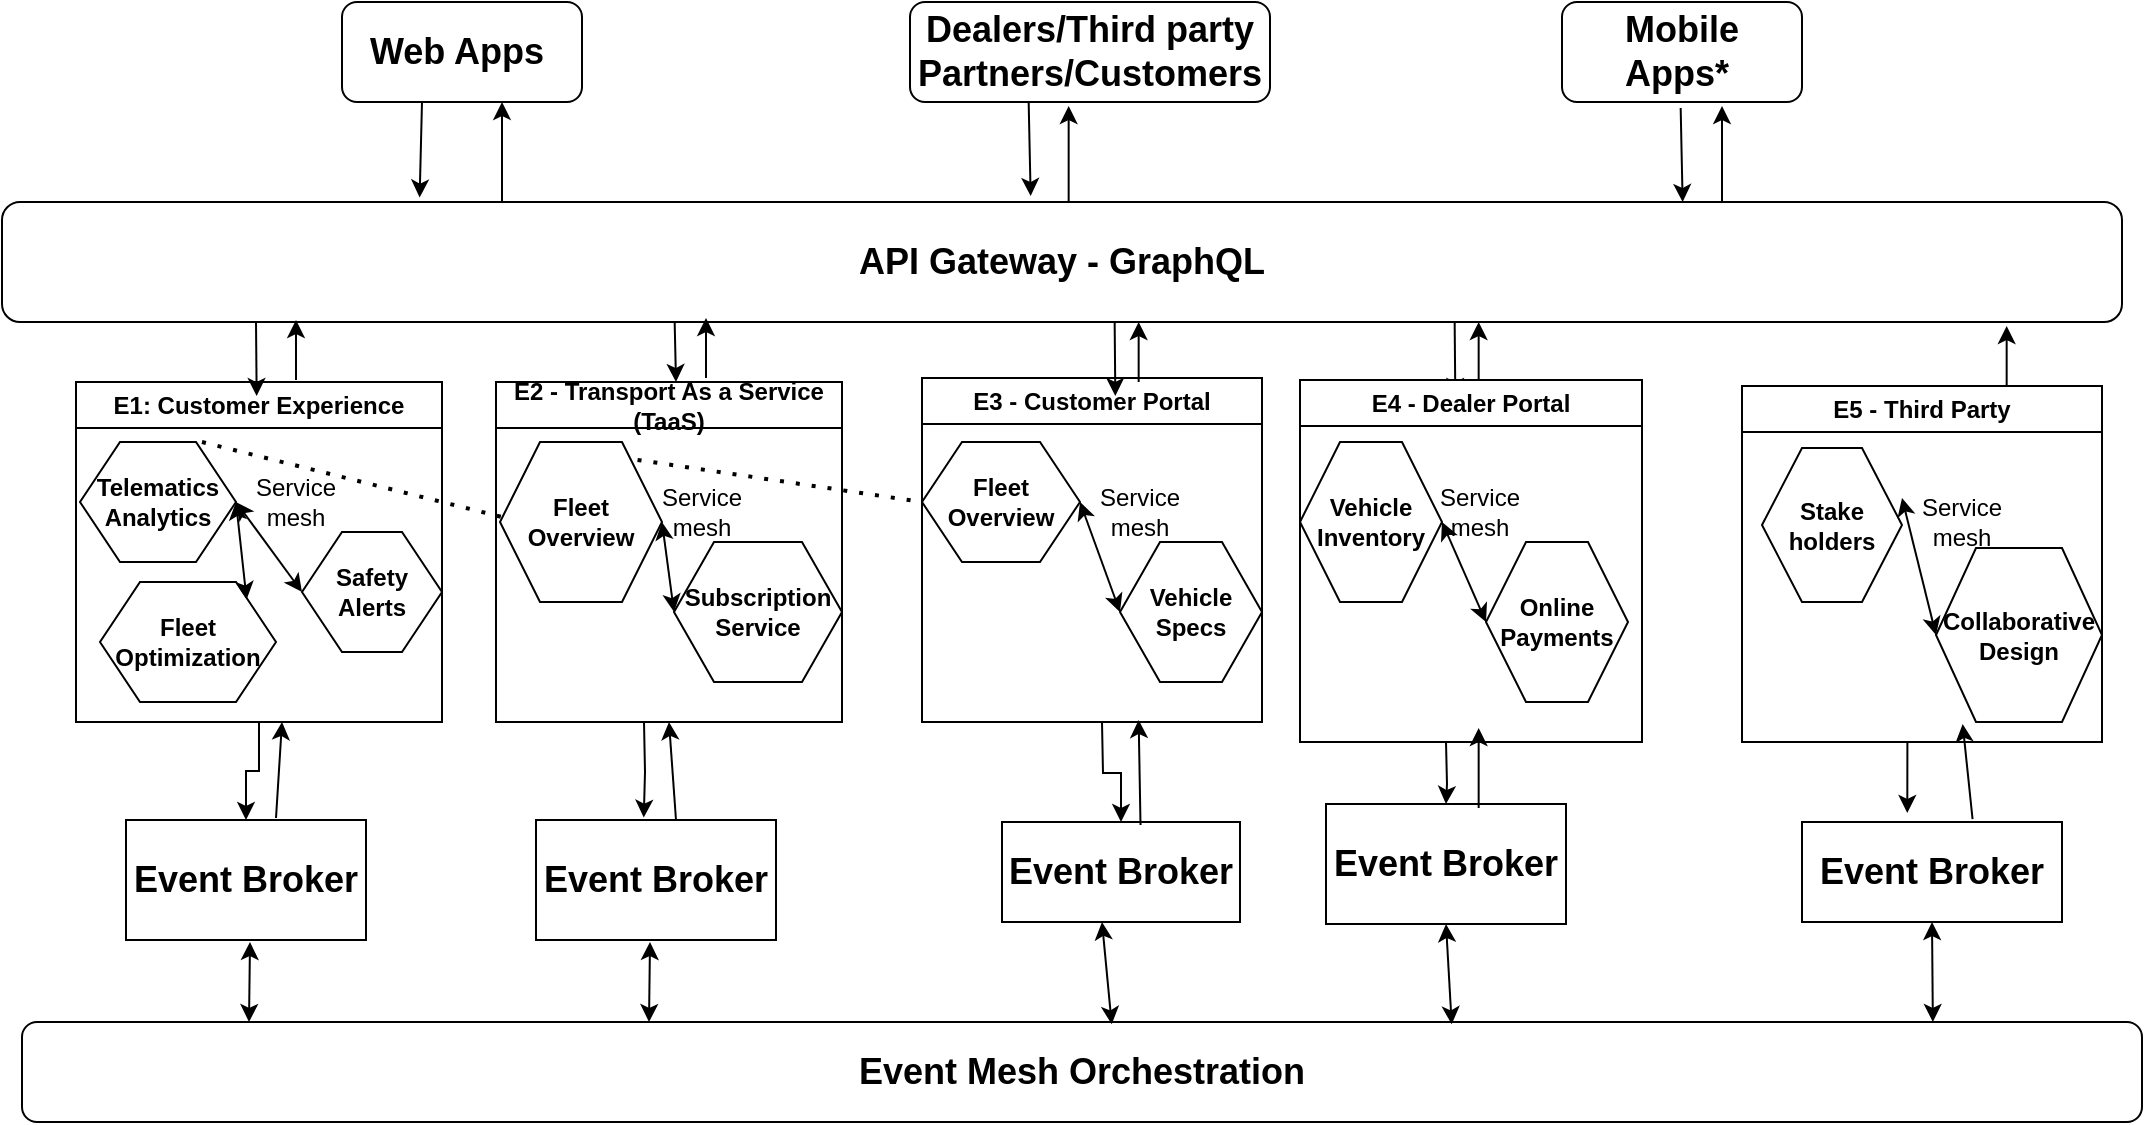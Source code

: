 <mxfile version="22.1.19" type="github">
  <diagram name="Page-1" id="1HI9dfpJcafJoC80jGmo">
    <mxGraphModel dx="2034" dy="567" grid="1" gridSize="10" guides="1" tooltips="1" connect="1" arrows="1" fold="1" page="1" pageScale="1" pageWidth="850" pageHeight="1100" math="0" shadow="0">
      <root>
        <mxCell id="0" />
        <mxCell id="1" parent="0" />
        <mxCell id="b9gszXVMno1NXKM0P90B-1" value="&lt;b&gt;&lt;font style=&quot;font-size: 18px;&quot;&gt;API Gateway - GraphQL&lt;/font&gt;&lt;/b&gt;" style="rounded=1;whiteSpace=wrap;html=1;" parent="1" vertex="1">
          <mxGeometry x="-30" y="170" width="1060" height="60" as="geometry" />
        </mxCell>
        <mxCell id="b9gszXVMno1NXKM0P90B-2" value="&lt;b&gt;&lt;font style=&quot;font-size: 18px;&quot;&gt;Web Apps&amp;nbsp;&lt;/font&gt;&lt;/b&gt;" style="rounded=1;whiteSpace=wrap;html=1;" parent="1" vertex="1">
          <mxGeometry x="140" y="70" width="120" height="50" as="geometry" />
        </mxCell>
        <mxCell id="b9gszXVMno1NXKM0P90B-3" value="&lt;font style=&quot;font-size: 18px;&quot;&gt;&lt;b&gt;Dealers/Third party Partners/Customers&lt;/b&gt;&lt;/font&gt;" style="rounded=1;whiteSpace=wrap;html=1;" parent="1" vertex="1">
          <mxGeometry x="424" y="70" width="180" height="50" as="geometry" />
        </mxCell>
        <mxCell id="b9gszXVMno1NXKM0P90B-4" value="&lt;b&gt;&lt;font style=&quot;font-size: 18px;&quot;&gt;Mobile Apps*&amp;nbsp;&lt;/font&gt;&lt;/b&gt;" style="rounded=1;whiteSpace=wrap;html=1;" parent="1" vertex="1">
          <mxGeometry x="750" y="70" width="120" height="50" as="geometry" />
        </mxCell>
        <mxCell id="b9gszXVMno1NXKM0P90B-5" value="" style="edgeStyle=orthogonalEdgeStyle;rounded=0;orthogonalLoop=1;jettySize=auto;html=1;" parent="1" source="b9gszXVMno1NXKM0P90B-6" target="b9gszXVMno1NXKM0P90B-16" edge="1">
          <mxGeometry relative="1" as="geometry" />
        </mxCell>
        <mxCell id="b9gszXVMno1NXKM0P90B-6" value="E1: Customer Experience" style="swimlane;whiteSpace=wrap;html=1;" parent="1" vertex="1">
          <mxGeometry x="7" y="260" width="183" height="170" as="geometry" />
        </mxCell>
        <mxCell id="b9gszXVMno1NXKM0P90B-7" value="&lt;b&gt;Telematics Analytics&lt;/b&gt;" style="shape=hexagon;perimeter=hexagonPerimeter2;whiteSpace=wrap;html=1;fixedSize=1;" parent="b9gszXVMno1NXKM0P90B-6" vertex="1">
          <mxGeometry x="2" y="30" width="78" height="60" as="geometry" />
        </mxCell>
        <mxCell id="b9gszXVMno1NXKM0P90B-8" value="&lt;b&gt;Safety Alerts&lt;/b&gt;" style="shape=hexagon;perimeter=hexagonPerimeter2;whiteSpace=wrap;html=1;fixedSize=1;" parent="b9gszXVMno1NXKM0P90B-6" vertex="1">
          <mxGeometry x="113" y="75" width="70" height="60" as="geometry" />
        </mxCell>
        <mxCell id="b9gszXVMno1NXKM0P90B-9" value="" style="endArrow=classic;startArrow=classic;html=1;rounded=0;exitX=1;exitY=0.5;exitDx=0;exitDy=0;entryX=0;entryY=0.5;entryDx=0;entryDy=0;" parent="b9gszXVMno1NXKM0P90B-6" source="b9gszXVMno1NXKM0P90B-7" target="b9gszXVMno1NXKM0P90B-8" edge="1">
          <mxGeometry width="50" height="50" relative="1" as="geometry">
            <mxPoint x="70" y="50" as="sourcePoint" />
            <mxPoint x="80" y="90" as="targetPoint" />
          </mxGeometry>
        </mxCell>
        <mxCell id="b9gszXVMno1NXKM0P90B-10" value="Service mesh" style="text;html=1;strokeColor=none;fillColor=none;align=center;verticalAlign=middle;whiteSpace=wrap;rounded=0;" parent="b9gszXVMno1NXKM0P90B-6" vertex="1">
          <mxGeometry x="80" y="45" width="60" height="30" as="geometry" />
        </mxCell>
        <mxCell id="gPe0-I8KuVqpto5hZWO--2" value="&lt;b&gt;Fleet Optimization&lt;/b&gt;" style="shape=hexagon;perimeter=hexagonPerimeter2;whiteSpace=wrap;html=1;fixedSize=1;" vertex="1" parent="b9gszXVMno1NXKM0P90B-6">
          <mxGeometry x="12" y="100" width="88" height="60" as="geometry" />
        </mxCell>
        <mxCell id="gPe0-I8KuVqpto5hZWO--3" value="" style="endArrow=classic;startArrow=classic;html=1;rounded=0;exitX=0;exitY=0.5;exitDx=0;exitDy=0;entryX=0.833;entryY=0.145;entryDx=0;entryDy=0;entryPerimeter=0;" edge="1" parent="b9gszXVMno1NXKM0P90B-6" source="b9gszXVMno1NXKM0P90B-10" target="gPe0-I8KuVqpto5hZWO--2">
          <mxGeometry width="50" height="50" relative="1" as="geometry">
            <mxPoint x="90" y="70" as="sourcePoint" />
            <mxPoint x="100" y="110" as="targetPoint" />
          </mxGeometry>
        </mxCell>
        <mxCell id="gPe0-I8KuVqpto5hZWO--10" value="" style="endArrow=none;dashed=1;html=1;dashPattern=1 3;strokeWidth=2;rounded=0;entryX=0.136;entryY=0.5;entryDx=0;entryDy=0;exitX=0.849;exitY=0.112;exitDx=0;exitDy=0;exitPerimeter=0;entryPerimeter=0;" edge="1" parent="b9gszXVMno1NXKM0P90B-6" target="b9gszXVMno1NXKM0P90B-28">
          <mxGeometry width="50" height="50" relative="1" as="geometry">
            <mxPoint x="63" y="30" as="sourcePoint" />
            <mxPoint x="205" y="51" as="targetPoint" />
          </mxGeometry>
        </mxCell>
        <mxCell id="b9gszXVMno1NXKM0P90B-11" value="" style="edgeStyle=orthogonalEdgeStyle;rounded=0;orthogonalLoop=1;jettySize=auto;html=1;entryX=0.449;entryY=-0.02;entryDx=0;entryDy=0;entryPerimeter=0;" parent="1" edge="1" target="b9gszXVMno1NXKM0P90B-17">
          <mxGeometry relative="1" as="geometry">
            <mxPoint x="291" y="430" as="sourcePoint" />
            <mxPoint x="290.9" y="484" as="targetPoint" />
          </mxGeometry>
        </mxCell>
        <mxCell id="b9gszXVMno1NXKM0P90B-12" value="E2 - Transport As a Service (TaaS)" style="swimlane;whiteSpace=wrap;html=1;" parent="1" vertex="1">
          <mxGeometry x="217" y="260" width="173" height="170" as="geometry" />
        </mxCell>
        <mxCell id="b9gszXVMno1NXKM0P90B-29" value="&lt;b&gt;Subscription Service&lt;/b&gt;" style="shape=hexagon;perimeter=hexagonPerimeter2;whiteSpace=wrap;html=1;fixedSize=1;" parent="b9gszXVMno1NXKM0P90B-12" vertex="1">
          <mxGeometry x="89" y="80" width="84" height="70" as="geometry" />
        </mxCell>
        <mxCell id="b9gszXVMno1NXKM0P90B-31" value="Service mesh" style="text;html=1;strokeColor=none;fillColor=none;align=center;verticalAlign=middle;whiteSpace=wrap;rounded=0;" parent="b9gszXVMno1NXKM0P90B-12" vertex="1">
          <mxGeometry x="73" y="50" width="60" height="30" as="geometry" />
        </mxCell>
        <mxCell id="b9gszXVMno1NXKM0P90B-13" value="" style="edgeStyle=orthogonalEdgeStyle;rounded=0;orthogonalLoop=1;jettySize=auto;html=1;" parent="1" target="b9gszXVMno1NXKM0P90B-18" edge="1">
          <mxGeometry relative="1" as="geometry">
            <mxPoint x="520" y="430" as="sourcePoint" />
          </mxGeometry>
        </mxCell>
        <mxCell id="b9gszXVMno1NXKM0P90B-14" value="E3 - Customer Portal" style="swimlane;whiteSpace=wrap;html=1;" parent="1" vertex="1">
          <mxGeometry x="430" y="258" width="170" height="172" as="geometry" />
        </mxCell>
        <mxCell id="b9gszXVMno1NXKM0P90B-15" value="&lt;b&gt;&lt;font style=&quot;font-size: 18px;&quot;&gt;Event Mesh Orchestration&lt;/font&gt;&lt;/b&gt;" style="rounded=1;whiteSpace=wrap;html=1;" parent="1" vertex="1">
          <mxGeometry x="-20" y="580" width="1060" height="50" as="geometry" />
        </mxCell>
        <mxCell id="b9gszXVMno1NXKM0P90B-16" value="&lt;b&gt;&lt;font style=&quot;font-size: 18px;&quot;&gt;Event Broker&lt;/font&gt;&lt;/b&gt;" style="rounded=0;whiteSpace=wrap;html=1;" parent="1" vertex="1">
          <mxGeometry x="32" y="479" width="120" height="60" as="geometry" />
        </mxCell>
        <mxCell id="b9gszXVMno1NXKM0P90B-17" value="&lt;b&gt;&lt;font style=&quot;font-size: 18px;&quot;&gt;Event Broker&lt;/font&gt;&lt;/b&gt;" style="rounded=0;whiteSpace=wrap;html=1;" parent="1" vertex="1">
          <mxGeometry x="237" y="479" width="120" height="60" as="geometry" />
        </mxCell>
        <mxCell id="b9gszXVMno1NXKM0P90B-18" value="&lt;b&gt;&lt;font style=&quot;font-size: 18px;&quot;&gt;Event Broker&lt;/font&gt;&lt;/b&gt;" style="rounded=0;whiteSpace=wrap;html=1;" parent="1" vertex="1">
          <mxGeometry x="470" y="480" width="119" height="50" as="geometry" />
        </mxCell>
        <mxCell id="b9gszXVMno1NXKM0P90B-19" value="" style="endArrow=classic;html=1;rounded=0;entryX=0.197;entryY=-0.037;entryDx=0;entryDy=0;entryPerimeter=0;" parent="1" target="b9gszXVMno1NXKM0P90B-1" edge="1">
          <mxGeometry width="50" height="50" relative="1" as="geometry">
            <mxPoint x="180" y="120" as="sourcePoint" />
            <mxPoint x="170" y="180.78" as="targetPoint" />
          </mxGeometry>
        </mxCell>
        <mxCell id="b9gszXVMno1NXKM0P90B-20" value="" style="endArrow=classic;html=1;rounded=0;exitX=0.5;exitY=1;exitDx=0;exitDy=0;entryX=0.138;entryY=-0.043;entryDx=0;entryDy=0;entryPerimeter=0;" parent="1" edge="1">
          <mxGeometry width="50" height="50" relative="1" as="geometry">
            <mxPoint x="483.33" y="120" as="sourcePoint" />
            <mxPoint x="484.33" y="167" as="targetPoint" />
          </mxGeometry>
        </mxCell>
        <mxCell id="b9gszXVMno1NXKM0P90B-21" value="" style="endArrow=classic;html=1;rounded=0;exitX=0.5;exitY=1;exitDx=0;exitDy=0;entryX=0.138;entryY=-0.043;entryDx=0;entryDy=0;entryPerimeter=0;" parent="1" edge="1">
          <mxGeometry width="50" height="50" relative="1" as="geometry">
            <mxPoint x="809.33" y="123" as="sourcePoint" />
            <mxPoint x="810.33" y="170" as="targetPoint" />
          </mxGeometry>
        </mxCell>
        <mxCell id="b9gszXVMno1NXKM0P90B-22" value="" style="endArrow=classic;html=1;rounded=0;entryX=0.138;entryY=-0.043;entryDx=0;entryDy=0;entryPerimeter=0;" parent="1" edge="1">
          <mxGeometry width="50" height="50" relative="1" as="geometry">
            <mxPoint x="97" y="230" as="sourcePoint" />
            <mxPoint x="97.33" y="267" as="targetPoint" />
          </mxGeometry>
        </mxCell>
        <mxCell id="b9gszXVMno1NXKM0P90B-23" value="" style="endArrow=classic;html=1;rounded=0;" parent="1" edge="1">
          <mxGeometry width="50" height="50" relative="1" as="geometry">
            <mxPoint x="306.33" y="230" as="sourcePoint" />
            <mxPoint x="307" y="260" as="targetPoint" />
          </mxGeometry>
        </mxCell>
        <mxCell id="b9gszXVMno1NXKM0P90B-24" value="" style="endArrow=classic;html=1;rounded=0;entryX=0.138;entryY=-0.043;entryDx=0;entryDy=0;entryPerimeter=0;" parent="1" edge="1">
          <mxGeometry width="50" height="50" relative="1" as="geometry">
            <mxPoint x="526.33" y="230" as="sourcePoint" />
            <mxPoint x="526.66" y="267" as="targetPoint" />
          </mxGeometry>
        </mxCell>
        <mxCell id="b9gszXVMno1NXKM0P90B-25" value="" style="endArrow=classic;html=1;rounded=0;entryX=0.178;entryY=-0.016;entryDx=0;entryDy=0;entryPerimeter=0;" parent="1" edge="1">
          <mxGeometry width="50" height="50" relative="1" as="geometry">
            <mxPoint x="220" y="170" as="sourcePoint" />
            <mxPoint x="220" y="120" as="targetPoint" />
          </mxGeometry>
        </mxCell>
        <mxCell id="b9gszXVMno1NXKM0P90B-26" value="" style="endArrow=classic;html=1;rounded=0;entryX=0.178;entryY=-0.016;entryDx=0;entryDy=0;entryPerimeter=0;exitX=0.17;exitY=-0.03;exitDx=0;exitDy=0;exitPerimeter=0;" parent="1" edge="1">
          <mxGeometry width="50" height="50" relative="1" as="geometry">
            <mxPoint x="503.33" y="170" as="sourcePoint" />
            <mxPoint x="503.33" y="122" as="targetPoint" />
          </mxGeometry>
        </mxCell>
        <mxCell id="b9gszXVMno1NXKM0P90B-27" value="" style="endArrow=classic;html=1;rounded=0;entryX=0.178;entryY=-0.016;entryDx=0;entryDy=0;entryPerimeter=0;exitX=0.17;exitY=-0.03;exitDx=0;exitDy=0;exitPerimeter=0;" parent="1" edge="1">
          <mxGeometry width="50" height="50" relative="1" as="geometry">
            <mxPoint x="830" y="170" as="sourcePoint" />
            <mxPoint x="830" y="122" as="targetPoint" />
          </mxGeometry>
        </mxCell>
        <mxCell id="b9gszXVMno1NXKM0P90B-28" value="&lt;b&gt;Fleet Overview&lt;/b&gt;" style="shape=hexagon;perimeter=hexagonPerimeter2;whiteSpace=wrap;html=1;fixedSize=1;" parent="1" vertex="1">
          <mxGeometry x="219" y="290" width="81" height="80" as="geometry" />
        </mxCell>
        <mxCell id="b9gszXVMno1NXKM0P90B-30" value="" style="endArrow=classic;startArrow=classic;html=1;rounded=0;exitX=1;exitY=0.5;exitDx=0;exitDy=0;entryX=0;entryY=0.5;entryDx=0;entryDy=0;" parent="1" source="b9gszXVMno1NXKM0P90B-28" target="b9gszXVMno1NXKM0P90B-29" edge="1">
          <mxGeometry width="50" height="50" relative="1" as="geometry">
            <mxPoint x="286" y="310" as="sourcePoint" />
            <mxPoint x="296" y="350" as="targetPoint" />
          </mxGeometry>
        </mxCell>
        <mxCell id="b9gszXVMno1NXKM0P90B-32" value="&lt;b&gt;Fleet Overview&lt;/b&gt;" style="shape=hexagon;perimeter=hexagonPerimeter2;whiteSpace=wrap;html=1;fixedSize=1;" parent="1" vertex="1">
          <mxGeometry x="430" y="290" width="79" height="60" as="geometry" />
        </mxCell>
        <mxCell id="b9gszXVMno1NXKM0P90B-33" value="&lt;b&gt;Vehicle Specs&lt;/b&gt;" style="shape=hexagon;perimeter=hexagonPerimeter2;whiteSpace=wrap;html=1;fixedSize=1;" parent="1" vertex="1">
          <mxGeometry x="529" y="340" width="71" height="70" as="geometry" />
        </mxCell>
        <mxCell id="b9gszXVMno1NXKM0P90B-34" value="" style="endArrow=classic;startArrow=classic;html=1;rounded=0;exitX=1;exitY=0.5;exitDx=0;exitDy=0;entryX=0;entryY=0.5;entryDx=0;entryDy=0;" parent="1" source="b9gszXVMno1NXKM0P90B-32" target="b9gszXVMno1NXKM0P90B-33" edge="1">
          <mxGeometry width="50" height="50" relative="1" as="geometry">
            <mxPoint x="519" y="310" as="sourcePoint" />
            <mxPoint x="529" y="350" as="targetPoint" />
          </mxGeometry>
        </mxCell>
        <mxCell id="b9gszXVMno1NXKM0P90B-35" value="Service mesh" style="text;html=1;strokeColor=none;fillColor=none;align=center;verticalAlign=middle;whiteSpace=wrap;rounded=0;" parent="1" vertex="1">
          <mxGeometry x="509" y="310" width="60" height="30" as="geometry" />
        </mxCell>
        <mxCell id="b9gszXVMno1NXKM0P90B-36" value="" style="endArrow=classic;startArrow=classic;html=1;rounded=0;exitX=0.803;exitY=0.019;exitDx=0;exitDy=0;exitPerimeter=0;" parent="1" edge="1">
          <mxGeometry width="50" height="50" relative="1" as="geometry">
            <mxPoint x="524.86" y="581.14" as="sourcePoint" />
            <mxPoint x="520" y="530" as="targetPoint" />
          </mxGeometry>
        </mxCell>
        <mxCell id="b9gszXVMno1NXKM0P90B-37" value="" style="endArrow=classic;startArrow=classic;html=1;rounded=0;exitX=0.803;exitY=0.019;exitDx=0;exitDy=0;exitPerimeter=0;" parent="1" edge="1">
          <mxGeometry width="50" height="50" relative="1" as="geometry">
            <mxPoint x="293.5" y="580" as="sourcePoint" />
            <mxPoint x="294" y="540" as="targetPoint" />
          </mxGeometry>
        </mxCell>
        <mxCell id="b9gszXVMno1NXKM0P90B-38" value="" style="endArrow=classic;startArrow=classic;html=1;rounded=0;exitX=0.803;exitY=0.019;exitDx=0;exitDy=0;exitPerimeter=0;" parent="1" edge="1">
          <mxGeometry width="50" height="50" relative="1" as="geometry">
            <mxPoint x="93.5" y="580" as="sourcePoint" />
            <mxPoint x="94" y="540" as="targetPoint" />
          </mxGeometry>
        </mxCell>
        <mxCell id="b9gszXVMno1NXKM0P90B-39" value="" style="endArrow=classic;html=1;rounded=0;entryX=0.178;entryY=-0.016;entryDx=0;entryDy=0;entryPerimeter=0;" parent="1" edge="1">
          <mxGeometry width="50" height="50" relative="1" as="geometry">
            <mxPoint x="117" y="259" as="sourcePoint" />
            <mxPoint x="117" y="229" as="targetPoint" />
          </mxGeometry>
        </mxCell>
        <mxCell id="b9gszXVMno1NXKM0P90B-40" value="" style="endArrow=classic;html=1;rounded=0;entryX=0.178;entryY=-0.016;entryDx=0;entryDy=0;entryPerimeter=0;" parent="1" edge="1">
          <mxGeometry width="50" height="50" relative="1" as="geometry">
            <mxPoint x="322" y="258" as="sourcePoint" />
            <mxPoint x="322" y="228" as="targetPoint" />
          </mxGeometry>
        </mxCell>
        <mxCell id="b9gszXVMno1NXKM0P90B-41" value="" style="endArrow=classic;html=1;rounded=0;entryX=0.178;entryY=-0.016;entryDx=0;entryDy=0;entryPerimeter=0;" parent="1" edge="1">
          <mxGeometry width="50" height="50" relative="1" as="geometry">
            <mxPoint x="538.33" y="260" as="sourcePoint" />
            <mxPoint x="538.33" y="230" as="targetPoint" />
          </mxGeometry>
        </mxCell>
        <mxCell id="b9gszXVMno1NXKM0P90B-42" value="" style="endArrow=classic;html=1;rounded=0;" parent="1" edge="1">
          <mxGeometry width="50" height="50" relative="1" as="geometry">
            <mxPoint x="107" y="478" as="sourcePoint" />
            <mxPoint x="110" y="430" as="targetPoint" />
          </mxGeometry>
        </mxCell>
        <mxCell id="b9gszXVMno1NXKM0P90B-43" value="" style="endArrow=classic;html=1;rounded=0;entryX=0.5;entryY=1;entryDx=0;entryDy=0;" parent="1" edge="1" target="b9gszXVMno1NXKM0P90B-12">
          <mxGeometry width="50" height="50" relative="1" as="geometry">
            <mxPoint x="307" y="479" as="sourcePoint" />
            <mxPoint x="307" y="439" as="targetPoint" />
          </mxGeometry>
        </mxCell>
        <mxCell id="b9gszXVMno1NXKM0P90B-44" value="" style="endArrow=classic;html=1;rounded=0;exitX=0.582;exitY=0.031;exitDx=0;exitDy=0;exitPerimeter=0;" parent="1" edge="1" source="b9gszXVMno1NXKM0P90B-18">
          <mxGeometry width="50" height="50" relative="1" as="geometry">
            <mxPoint x="538.33" y="469" as="sourcePoint" />
            <mxPoint x="538.33" y="429" as="targetPoint" />
          </mxGeometry>
        </mxCell>
        <mxCell id="b9gszXVMno1NXKM0P90B-58" value="" style="edgeStyle=orthogonalEdgeStyle;rounded=0;orthogonalLoop=1;jettySize=auto;html=1;" parent="1" target="b9gszXVMno1NXKM0P90B-59" edge="1">
          <mxGeometry relative="1" as="geometry">
            <mxPoint x="692" y="440" as="sourcePoint" />
          </mxGeometry>
        </mxCell>
        <mxCell id="b9gszXVMno1NXKM0P90B-59" value="&lt;b&gt;&lt;font style=&quot;font-size: 18px;&quot;&gt;Event Broker&lt;/font&gt;&lt;/b&gt;" style="rounded=0;whiteSpace=wrap;html=1;" parent="1" vertex="1">
          <mxGeometry x="632" y="471" width="120" height="60" as="geometry" />
        </mxCell>
        <mxCell id="b9gszXVMno1NXKM0P90B-60" value="" style="endArrow=classic;html=1;rounded=0;entryX=0.138;entryY=-0.043;entryDx=0;entryDy=0;entryPerimeter=0;" parent="1" edge="1">
          <mxGeometry width="50" height="50" relative="1" as="geometry">
            <mxPoint x="696.33" y="230" as="sourcePoint" />
            <mxPoint x="696.66" y="267" as="targetPoint" />
          </mxGeometry>
        </mxCell>
        <mxCell id="b9gszXVMno1NXKM0P90B-61" value="&lt;b&gt;Vehicle Inventory&lt;/b&gt;" style="shape=hexagon;perimeter=hexagonPerimeter2;whiteSpace=wrap;html=1;fixedSize=1;" parent="1" vertex="1">
          <mxGeometry x="619" y="290" width="71" height="80" as="geometry" />
        </mxCell>
        <mxCell id="b9gszXVMno1NXKM0P90B-62" value="&lt;b&gt;Online Payments&lt;/b&gt;" style="shape=hexagon;perimeter=hexagonPerimeter2;whiteSpace=wrap;html=1;fixedSize=1;" parent="1" vertex="1">
          <mxGeometry x="712" y="340" width="71" height="80" as="geometry" />
        </mxCell>
        <mxCell id="b9gszXVMno1NXKM0P90B-63" value="" style="endArrow=classic;startArrow=classic;html=1;rounded=0;exitX=1;exitY=0.5;exitDx=0;exitDy=0;entryX=0;entryY=0.5;entryDx=0;entryDy=0;" parent="1" source="b9gszXVMno1NXKM0P90B-61" target="b9gszXVMno1NXKM0P90B-62" edge="1">
          <mxGeometry width="50" height="50" relative="1" as="geometry">
            <mxPoint x="689" y="310" as="sourcePoint" />
            <mxPoint x="699" y="350" as="targetPoint" />
          </mxGeometry>
        </mxCell>
        <mxCell id="b9gszXVMno1NXKM0P90B-64" value="Service mesh" style="text;html=1;strokeColor=none;fillColor=none;align=center;verticalAlign=middle;whiteSpace=wrap;rounded=0;" parent="1" vertex="1">
          <mxGeometry x="679" y="310" width="60" height="30" as="geometry" />
        </mxCell>
        <mxCell id="b9gszXVMno1NXKM0P90B-65" value="" style="endArrow=classic;startArrow=classic;html=1;rounded=0;exitX=0.803;exitY=0.019;exitDx=0;exitDy=0;exitPerimeter=0;entryX=0.5;entryY=1;entryDx=0;entryDy=0;" parent="1" target="b9gszXVMno1NXKM0P90B-59" edge="1">
          <mxGeometry width="50" height="50" relative="1" as="geometry">
            <mxPoint x="694.86" y="581.14" as="sourcePoint" />
            <mxPoint x="695" y="540" as="targetPoint" />
          </mxGeometry>
        </mxCell>
        <mxCell id="b9gszXVMno1NXKM0P90B-66" value="" style="endArrow=classic;html=1;rounded=0;entryX=0.178;entryY=-0.016;entryDx=0;entryDy=0;entryPerimeter=0;" parent="1" edge="1">
          <mxGeometry width="50" height="50" relative="1" as="geometry">
            <mxPoint x="708.33" y="260" as="sourcePoint" />
            <mxPoint x="708.33" y="230" as="targetPoint" />
          </mxGeometry>
        </mxCell>
        <mxCell id="b9gszXVMno1NXKM0P90B-67" value="" style="endArrow=classic;html=1;rounded=0;" parent="1" edge="1">
          <mxGeometry width="50" height="50" relative="1" as="geometry">
            <mxPoint x="708.33" y="473" as="sourcePoint" />
            <mxPoint x="708.33" y="433" as="targetPoint" />
          </mxGeometry>
        </mxCell>
        <mxCell id="b9gszXVMno1NXKM0P90B-68" value="E4 - Dealer Portal" style="swimlane;whiteSpace=wrap;html=1;" parent="1" vertex="1">
          <mxGeometry x="619" y="259" width="171" height="181" as="geometry" />
        </mxCell>
        <mxCell id="b9gszXVMno1NXKM0P90B-73" value="" style="edgeStyle=orthogonalEdgeStyle;rounded=0;orthogonalLoop=1;jettySize=auto;html=1;entryX=0.405;entryY=-0.09;entryDx=0;entryDy=0;entryPerimeter=0;" parent="1" target="b9gszXVMno1NXKM0P90B-74" edge="1">
          <mxGeometry relative="1" as="geometry">
            <mxPoint x="934" y="440" as="sourcePoint" />
            <mxPoint x="920.5" y="470" as="targetPoint" />
          </mxGeometry>
        </mxCell>
        <mxCell id="b9gszXVMno1NXKM0P90B-74" value="&lt;b&gt;&lt;font style=&quot;font-size: 18px;&quot;&gt;Event Broker&lt;/font&gt;&lt;/b&gt;" style="rounded=0;whiteSpace=wrap;html=1;" parent="1" vertex="1">
          <mxGeometry x="870" y="480" width="130" height="50" as="geometry" />
        </mxCell>
        <mxCell id="b9gszXVMno1NXKM0P90B-75" value="&lt;b&gt;Stake&lt;br&gt;holders&lt;/b&gt;" style="shape=hexagon;perimeter=hexagonPerimeter2;whiteSpace=wrap;html=1;fixedSize=1;" parent="1" vertex="1">
          <mxGeometry x="850" y="293" width="70" height="77" as="geometry" />
        </mxCell>
        <mxCell id="b9gszXVMno1NXKM0P90B-76" value="&lt;b&gt;Collaborative Design&lt;/b&gt;" style="shape=hexagon;perimeter=hexagonPerimeter2;whiteSpace=wrap;html=1;fixedSize=1;" parent="1" vertex="1">
          <mxGeometry x="937" y="343" width="83" height="87" as="geometry" />
        </mxCell>
        <mxCell id="b9gszXVMno1NXKM0P90B-77" value="" style="endArrow=classic;startArrow=classic;html=1;rounded=0;entryX=0;entryY=0.5;entryDx=0;entryDy=0;" parent="1" target="b9gszXVMno1NXKM0P90B-76" edge="1">
          <mxGeometry width="50" height="50" relative="1" as="geometry">
            <mxPoint x="920" y="318" as="sourcePoint" />
            <mxPoint x="964" y="353" as="targetPoint" />
          </mxGeometry>
        </mxCell>
        <mxCell id="b9gszXVMno1NXKM0P90B-79" value="" style="endArrow=classic;html=1;rounded=0;exitX=0.656;exitY=-0.029;exitDx=0;exitDy=0;exitPerimeter=0;" parent="1" edge="1" source="b9gszXVMno1NXKM0P90B-74">
          <mxGeometry width="50" height="50" relative="1" as="geometry">
            <mxPoint x="950.33" y="471" as="sourcePoint" />
            <mxPoint x="950.33" y="431" as="targetPoint" />
          </mxGeometry>
        </mxCell>
        <mxCell id="b9gszXVMno1NXKM0P90B-80" value="E5 - Third Party" style="swimlane;whiteSpace=wrap;html=1;" parent="1" vertex="1">
          <mxGeometry x="840" y="262" width="180" height="178" as="geometry" />
        </mxCell>
        <mxCell id="b9gszXVMno1NXKM0P90B-78" value="Service mesh" style="text;html=1;strokeColor=none;fillColor=none;align=center;verticalAlign=middle;whiteSpace=wrap;rounded=0;" parent="b9gszXVMno1NXKM0P90B-80" vertex="1">
          <mxGeometry x="80" y="53" width="60" height="30" as="geometry" />
        </mxCell>
        <mxCell id="b9gszXVMno1NXKM0P90B-82" value="" style="endArrow=classic;html=1;rounded=0;entryX=0.178;entryY=-0.016;entryDx=0;entryDy=0;entryPerimeter=0;" parent="1" edge="1">
          <mxGeometry width="50" height="50" relative="1" as="geometry">
            <mxPoint x="972.33" y="262" as="sourcePoint" />
            <mxPoint x="972.33" y="232" as="targetPoint" />
          </mxGeometry>
        </mxCell>
        <mxCell id="gPe0-I8KuVqpto5hZWO--1" value="" style="endArrow=classic;startArrow=classic;html=1;rounded=0;exitX=0.803;exitY=0.019;exitDx=0;exitDy=0;exitPerimeter=0;" edge="1" parent="1">
          <mxGeometry width="50" height="50" relative="1" as="geometry">
            <mxPoint x="935.43" y="580.0" as="sourcePoint" />
            <mxPoint x="935" y="530" as="targetPoint" />
          </mxGeometry>
        </mxCell>
        <mxCell id="gPe0-I8KuVqpto5hZWO--9" value="" style="endArrow=none;dashed=1;html=1;dashPattern=1 3;strokeWidth=2;rounded=0;entryX=0;entryY=0.5;entryDx=0;entryDy=0;exitX=0.849;exitY=0.112;exitDx=0;exitDy=0;exitPerimeter=0;" edge="1" parent="1" source="b9gszXVMno1NXKM0P90B-28" target="b9gszXVMno1NXKM0P90B-32">
          <mxGeometry width="50" height="50" relative="1" as="geometry">
            <mxPoint x="510" y="390" as="sourcePoint" />
            <mxPoint x="560" y="340" as="targetPoint" />
          </mxGeometry>
        </mxCell>
      </root>
    </mxGraphModel>
  </diagram>
</mxfile>
